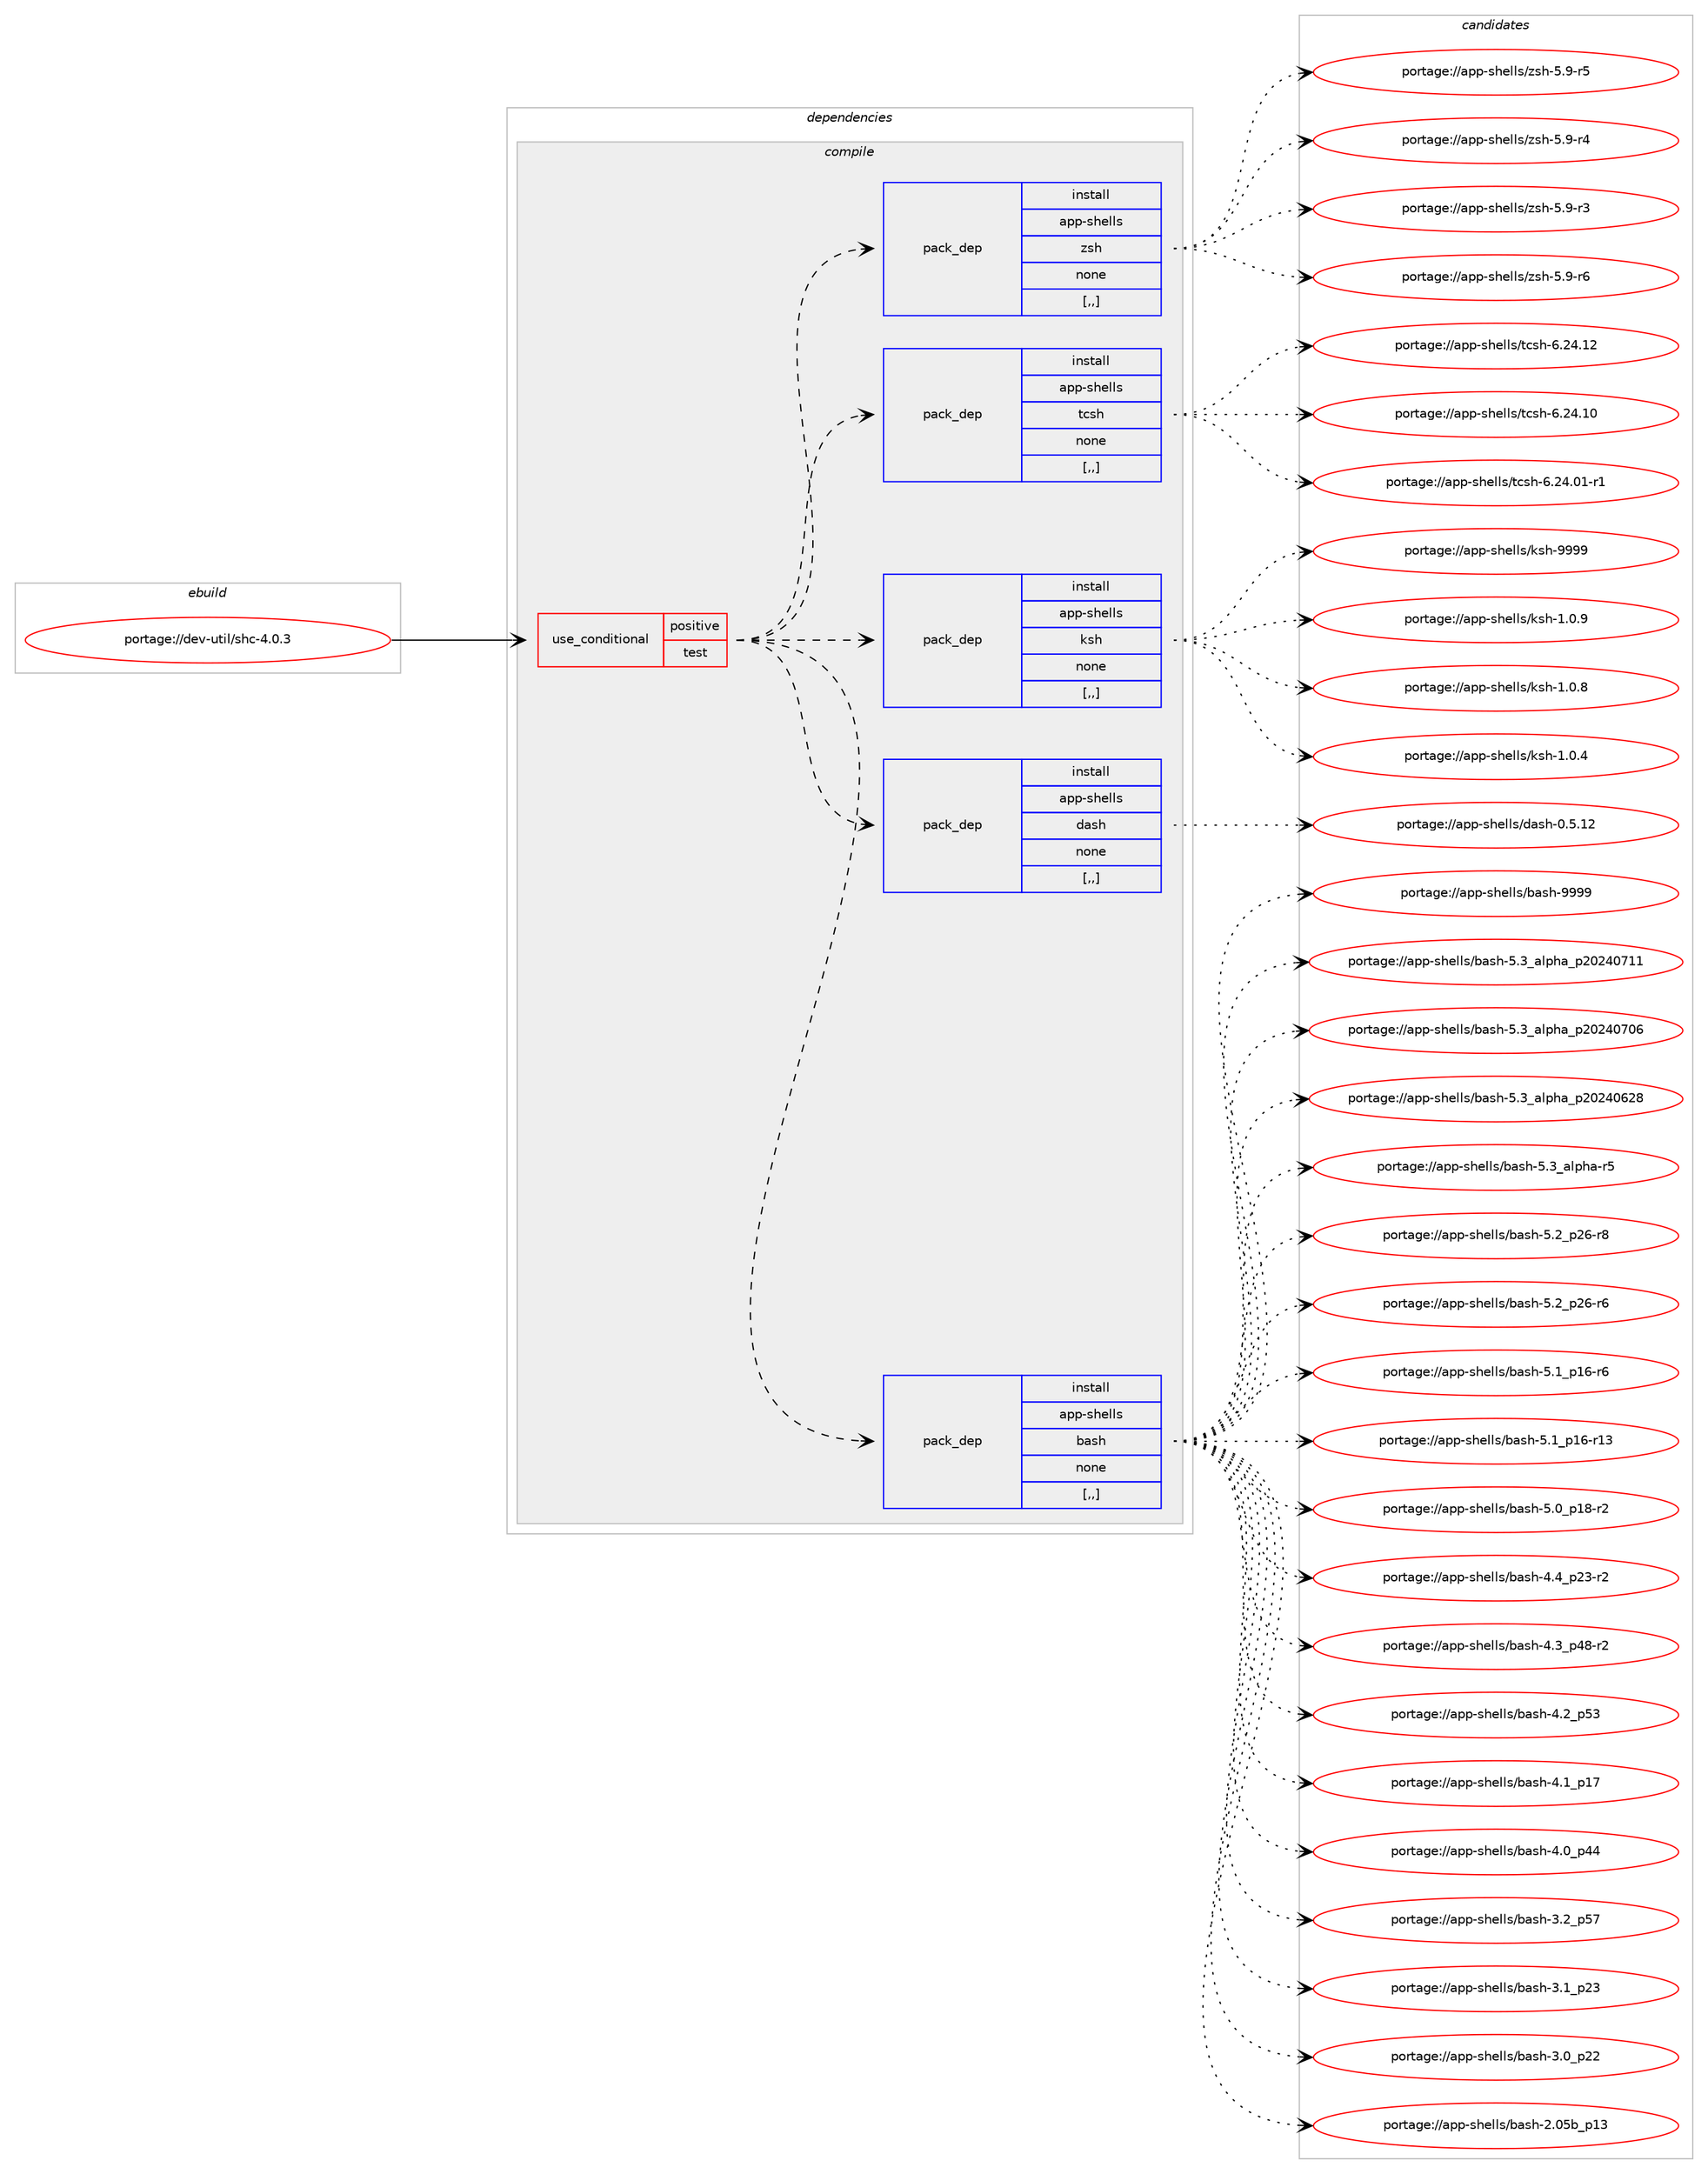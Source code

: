 digraph prolog {

# *************
# Graph options
# *************

newrank=true;
concentrate=true;
compound=true;
graph [rankdir=LR,fontname=Helvetica,fontsize=10,ranksep=1.5];#, ranksep=2.5, nodesep=0.2];
edge  [arrowhead=vee];
node  [fontname=Helvetica,fontsize=10];

# **********
# The ebuild
# **********

subgraph cluster_leftcol {
color=gray;
label=<<i>ebuild</i>>;
id [label="portage://dev-util/shc-4.0.3", color=red, width=4, href="../dev-util/shc-4.0.3.svg"];
}

# ****************
# The dependencies
# ****************

subgraph cluster_midcol {
color=gray;
label=<<i>dependencies</i>>;
subgraph cluster_compile {
fillcolor="#eeeeee";
style=filled;
label=<<i>compile</i>>;
subgraph cond61637 {
dependency219189 [label=<<TABLE BORDER="0" CELLBORDER="1" CELLSPACING="0" CELLPADDING="4"><TR><TD ROWSPAN="3" CELLPADDING="10">use_conditional</TD></TR><TR><TD>positive</TD></TR><TR><TD>test</TD></TR></TABLE>>, shape=none, color=red];
subgraph pack156094 {
dependency219190 [label=<<TABLE BORDER="0" CELLBORDER="1" CELLSPACING="0" CELLPADDING="4" WIDTH="220"><TR><TD ROWSPAN="6" CELLPADDING="30">pack_dep</TD></TR><TR><TD WIDTH="110">install</TD></TR><TR><TD>app-shells</TD></TR><TR><TD>bash</TD></TR><TR><TD>none</TD></TR><TR><TD>[,,]</TD></TR></TABLE>>, shape=none, color=blue];
}
dependency219189:e -> dependency219190:w [weight=20,style="dashed",arrowhead="vee"];
subgraph pack156095 {
dependency219191 [label=<<TABLE BORDER="0" CELLBORDER="1" CELLSPACING="0" CELLPADDING="4" WIDTH="220"><TR><TD ROWSPAN="6" CELLPADDING="30">pack_dep</TD></TR><TR><TD WIDTH="110">install</TD></TR><TR><TD>app-shells</TD></TR><TR><TD>dash</TD></TR><TR><TD>none</TD></TR><TR><TD>[,,]</TD></TR></TABLE>>, shape=none, color=blue];
}
dependency219189:e -> dependency219191:w [weight=20,style="dashed",arrowhead="vee"];
subgraph pack156096 {
dependency219192 [label=<<TABLE BORDER="0" CELLBORDER="1" CELLSPACING="0" CELLPADDING="4" WIDTH="220"><TR><TD ROWSPAN="6" CELLPADDING="30">pack_dep</TD></TR><TR><TD WIDTH="110">install</TD></TR><TR><TD>app-shells</TD></TR><TR><TD>ksh</TD></TR><TR><TD>none</TD></TR><TR><TD>[,,]</TD></TR></TABLE>>, shape=none, color=blue];
}
dependency219189:e -> dependency219192:w [weight=20,style="dashed",arrowhead="vee"];
subgraph pack156097 {
dependency219193 [label=<<TABLE BORDER="0" CELLBORDER="1" CELLSPACING="0" CELLPADDING="4" WIDTH="220"><TR><TD ROWSPAN="6" CELLPADDING="30">pack_dep</TD></TR><TR><TD WIDTH="110">install</TD></TR><TR><TD>app-shells</TD></TR><TR><TD>tcsh</TD></TR><TR><TD>none</TD></TR><TR><TD>[,,]</TD></TR></TABLE>>, shape=none, color=blue];
}
dependency219189:e -> dependency219193:w [weight=20,style="dashed",arrowhead="vee"];
subgraph pack156098 {
dependency219194 [label=<<TABLE BORDER="0" CELLBORDER="1" CELLSPACING="0" CELLPADDING="4" WIDTH="220"><TR><TD ROWSPAN="6" CELLPADDING="30">pack_dep</TD></TR><TR><TD WIDTH="110">install</TD></TR><TR><TD>app-shells</TD></TR><TR><TD>zsh</TD></TR><TR><TD>none</TD></TR><TR><TD>[,,]</TD></TR></TABLE>>, shape=none, color=blue];
}
dependency219189:e -> dependency219194:w [weight=20,style="dashed",arrowhead="vee"];
}
id:e -> dependency219189:w [weight=20,style="solid",arrowhead="vee"];
}
subgraph cluster_compileandrun {
fillcolor="#eeeeee";
style=filled;
label=<<i>compile and run</i>>;
}
subgraph cluster_run {
fillcolor="#eeeeee";
style=filled;
label=<<i>run</i>>;
}
}

# **************
# The candidates
# **************

subgraph cluster_choices {
rank=same;
color=gray;
label=<<i>candidates</i>>;

subgraph choice156094 {
color=black;
nodesep=1;
choice97112112451151041011081081154798971151044557575757 [label="portage://app-shells/bash-9999", color=red, width=4,href="../app-shells/bash-9999.svg"];
choice971121124511510410110810811547989711510445534651959710811210497951125048505248554949 [label="portage://app-shells/bash-5.3_alpha_p20240711", color=red, width=4,href="../app-shells/bash-5.3_alpha_p20240711.svg"];
choice971121124511510410110810811547989711510445534651959710811210497951125048505248554854 [label="portage://app-shells/bash-5.3_alpha_p20240706", color=red, width=4,href="../app-shells/bash-5.3_alpha_p20240706.svg"];
choice971121124511510410110810811547989711510445534651959710811210497951125048505248545056 [label="portage://app-shells/bash-5.3_alpha_p20240628", color=red, width=4,href="../app-shells/bash-5.3_alpha_p20240628.svg"];
choice9711211245115104101108108115479897115104455346519597108112104974511453 [label="portage://app-shells/bash-5.3_alpha-r5", color=red, width=4,href="../app-shells/bash-5.3_alpha-r5.svg"];
choice9711211245115104101108108115479897115104455346509511250544511456 [label="portage://app-shells/bash-5.2_p26-r8", color=red, width=4,href="../app-shells/bash-5.2_p26-r8.svg"];
choice9711211245115104101108108115479897115104455346509511250544511454 [label="portage://app-shells/bash-5.2_p26-r6", color=red, width=4,href="../app-shells/bash-5.2_p26-r6.svg"];
choice9711211245115104101108108115479897115104455346499511249544511454 [label="portage://app-shells/bash-5.1_p16-r6", color=red, width=4,href="../app-shells/bash-5.1_p16-r6.svg"];
choice971121124511510410110810811547989711510445534649951124954451144951 [label="portage://app-shells/bash-5.1_p16-r13", color=red, width=4,href="../app-shells/bash-5.1_p16-r13.svg"];
choice9711211245115104101108108115479897115104455346489511249564511450 [label="portage://app-shells/bash-5.0_p18-r2", color=red, width=4,href="../app-shells/bash-5.0_p18-r2.svg"];
choice9711211245115104101108108115479897115104455246529511250514511450 [label="portage://app-shells/bash-4.4_p23-r2", color=red, width=4,href="../app-shells/bash-4.4_p23-r2.svg"];
choice9711211245115104101108108115479897115104455246519511252564511450 [label="portage://app-shells/bash-4.3_p48-r2", color=red, width=4,href="../app-shells/bash-4.3_p48-r2.svg"];
choice971121124511510410110810811547989711510445524650951125351 [label="portage://app-shells/bash-4.2_p53", color=red, width=4,href="../app-shells/bash-4.2_p53.svg"];
choice971121124511510410110810811547989711510445524649951124955 [label="portage://app-shells/bash-4.1_p17", color=red, width=4,href="../app-shells/bash-4.1_p17.svg"];
choice971121124511510410110810811547989711510445524648951125252 [label="portage://app-shells/bash-4.0_p44", color=red, width=4,href="../app-shells/bash-4.0_p44.svg"];
choice971121124511510410110810811547989711510445514650951125355 [label="portage://app-shells/bash-3.2_p57", color=red, width=4,href="../app-shells/bash-3.2_p57.svg"];
choice971121124511510410110810811547989711510445514649951125051 [label="portage://app-shells/bash-3.1_p23", color=red, width=4,href="../app-shells/bash-3.1_p23.svg"];
choice971121124511510410110810811547989711510445514648951125050 [label="portage://app-shells/bash-3.0_p22", color=red, width=4,href="../app-shells/bash-3.0_p22.svg"];
choice9711211245115104101108108115479897115104455046485398951124951 [label="portage://app-shells/bash-2.05b_p13", color=red, width=4,href="../app-shells/bash-2.05b_p13.svg"];
dependency219190:e -> choice97112112451151041011081081154798971151044557575757:w [style=dotted,weight="100"];
dependency219190:e -> choice971121124511510410110810811547989711510445534651959710811210497951125048505248554949:w [style=dotted,weight="100"];
dependency219190:e -> choice971121124511510410110810811547989711510445534651959710811210497951125048505248554854:w [style=dotted,weight="100"];
dependency219190:e -> choice971121124511510410110810811547989711510445534651959710811210497951125048505248545056:w [style=dotted,weight="100"];
dependency219190:e -> choice9711211245115104101108108115479897115104455346519597108112104974511453:w [style=dotted,weight="100"];
dependency219190:e -> choice9711211245115104101108108115479897115104455346509511250544511456:w [style=dotted,weight="100"];
dependency219190:e -> choice9711211245115104101108108115479897115104455346509511250544511454:w [style=dotted,weight="100"];
dependency219190:e -> choice9711211245115104101108108115479897115104455346499511249544511454:w [style=dotted,weight="100"];
dependency219190:e -> choice971121124511510410110810811547989711510445534649951124954451144951:w [style=dotted,weight="100"];
dependency219190:e -> choice9711211245115104101108108115479897115104455346489511249564511450:w [style=dotted,weight="100"];
dependency219190:e -> choice9711211245115104101108108115479897115104455246529511250514511450:w [style=dotted,weight="100"];
dependency219190:e -> choice9711211245115104101108108115479897115104455246519511252564511450:w [style=dotted,weight="100"];
dependency219190:e -> choice971121124511510410110810811547989711510445524650951125351:w [style=dotted,weight="100"];
dependency219190:e -> choice971121124511510410110810811547989711510445524649951124955:w [style=dotted,weight="100"];
dependency219190:e -> choice971121124511510410110810811547989711510445524648951125252:w [style=dotted,weight="100"];
dependency219190:e -> choice971121124511510410110810811547989711510445514650951125355:w [style=dotted,weight="100"];
dependency219190:e -> choice971121124511510410110810811547989711510445514649951125051:w [style=dotted,weight="100"];
dependency219190:e -> choice971121124511510410110810811547989711510445514648951125050:w [style=dotted,weight="100"];
dependency219190:e -> choice9711211245115104101108108115479897115104455046485398951124951:w [style=dotted,weight="100"];
}
subgraph choice156095 {
color=black;
nodesep=1;
choice9711211245115104101108108115471009711510445484653464950 [label="portage://app-shells/dash-0.5.12", color=red, width=4,href="../app-shells/dash-0.5.12.svg"];
dependency219191:e -> choice9711211245115104101108108115471009711510445484653464950:w [style=dotted,weight="100"];
}
subgraph choice156096 {
color=black;
nodesep=1;
choice9711211245115104101108108115471071151044557575757 [label="portage://app-shells/ksh-9999", color=red, width=4,href="../app-shells/ksh-9999.svg"];
choice971121124511510410110810811547107115104454946484657 [label="portage://app-shells/ksh-1.0.9", color=red, width=4,href="../app-shells/ksh-1.0.9.svg"];
choice971121124511510410110810811547107115104454946484656 [label="portage://app-shells/ksh-1.0.8", color=red, width=4,href="../app-shells/ksh-1.0.8.svg"];
choice971121124511510410110810811547107115104454946484652 [label="portage://app-shells/ksh-1.0.4", color=red, width=4,href="../app-shells/ksh-1.0.4.svg"];
dependency219192:e -> choice9711211245115104101108108115471071151044557575757:w [style=dotted,weight="100"];
dependency219192:e -> choice971121124511510410110810811547107115104454946484657:w [style=dotted,weight="100"];
dependency219192:e -> choice971121124511510410110810811547107115104454946484656:w [style=dotted,weight="100"];
dependency219192:e -> choice971121124511510410110810811547107115104454946484652:w [style=dotted,weight="100"];
}
subgraph choice156097 {
color=black;
nodesep=1;
choice971121124511510410110810811547116991151044554465052464950 [label="portage://app-shells/tcsh-6.24.12", color=red, width=4,href="../app-shells/tcsh-6.24.12.svg"];
choice971121124511510410110810811547116991151044554465052464948 [label="portage://app-shells/tcsh-6.24.10", color=red, width=4,href="../app-shells/tcsh-6.24.10.svg"];
choice9711211245115104101108108115471169911510445544650524648494511449 [label="portage://app-shells/tcsh-6.24.01-r1", color=red, width=4,href="../app-shells/tcsh-6.24.01-r1.svg"];
dependency219193:e -> choice971121124511510410110810811547116991151044554465052464950:w [style=dotted,weight="100"];
dependency219193:e -> choice971121124511510410110810811547116991151044554465052464948:w [style=dotted,weight="100"];
dependency219193:e -> choice9711211245115104101108108115471169911510445544650524648494511449:w [style=dotted,weight="100"];
}
subgraph choice156098 {
color=black;
nodesep=1;
choice971121124511510410110810811547122115104455346574511454 [label="portage://app-shells/zsh-5.9-r6", color=red, width=4,href="../app-shells/zsh-5.9-r6.svg"];
choice971121124511510410110810811547122115104455346574511453 [label="portage://app-shells/zsh-5.9-r5", color=red, width=4,href="../app-shells/zsh-5.9-r5.svg"];
choice971121124511510410110810811547122115104455346574511452 [label="portage://app-shells/zsh-5.9-r4", color=red, width=4,href="../app-shells/zsh-5.9-r4.svg"];
choice971121124511510410110810811547122115104455346574511451 [label="portage://app-shells/zsh-5.9-r3", color=red, width=4,href="../app-shells/zsh-5.9-r3.svg"];
dependency219194:e -> choice971121124511510410110810811547122115104455346574511454:w [style=dotted,weight="100"];
dependency219194:e -> choice971121124511510410110810811547122115104455346574511453:w [style=dotted,weight="100"];
dependency219194:e -> choice971121124511510410110810811547122115104455346574511452:w [style=dotted,weight="100"];
dependency219194:e -> choice971121124511510410110810811547122115104455346574511451:w [style=dotted,weight="100"];
}
}

}

